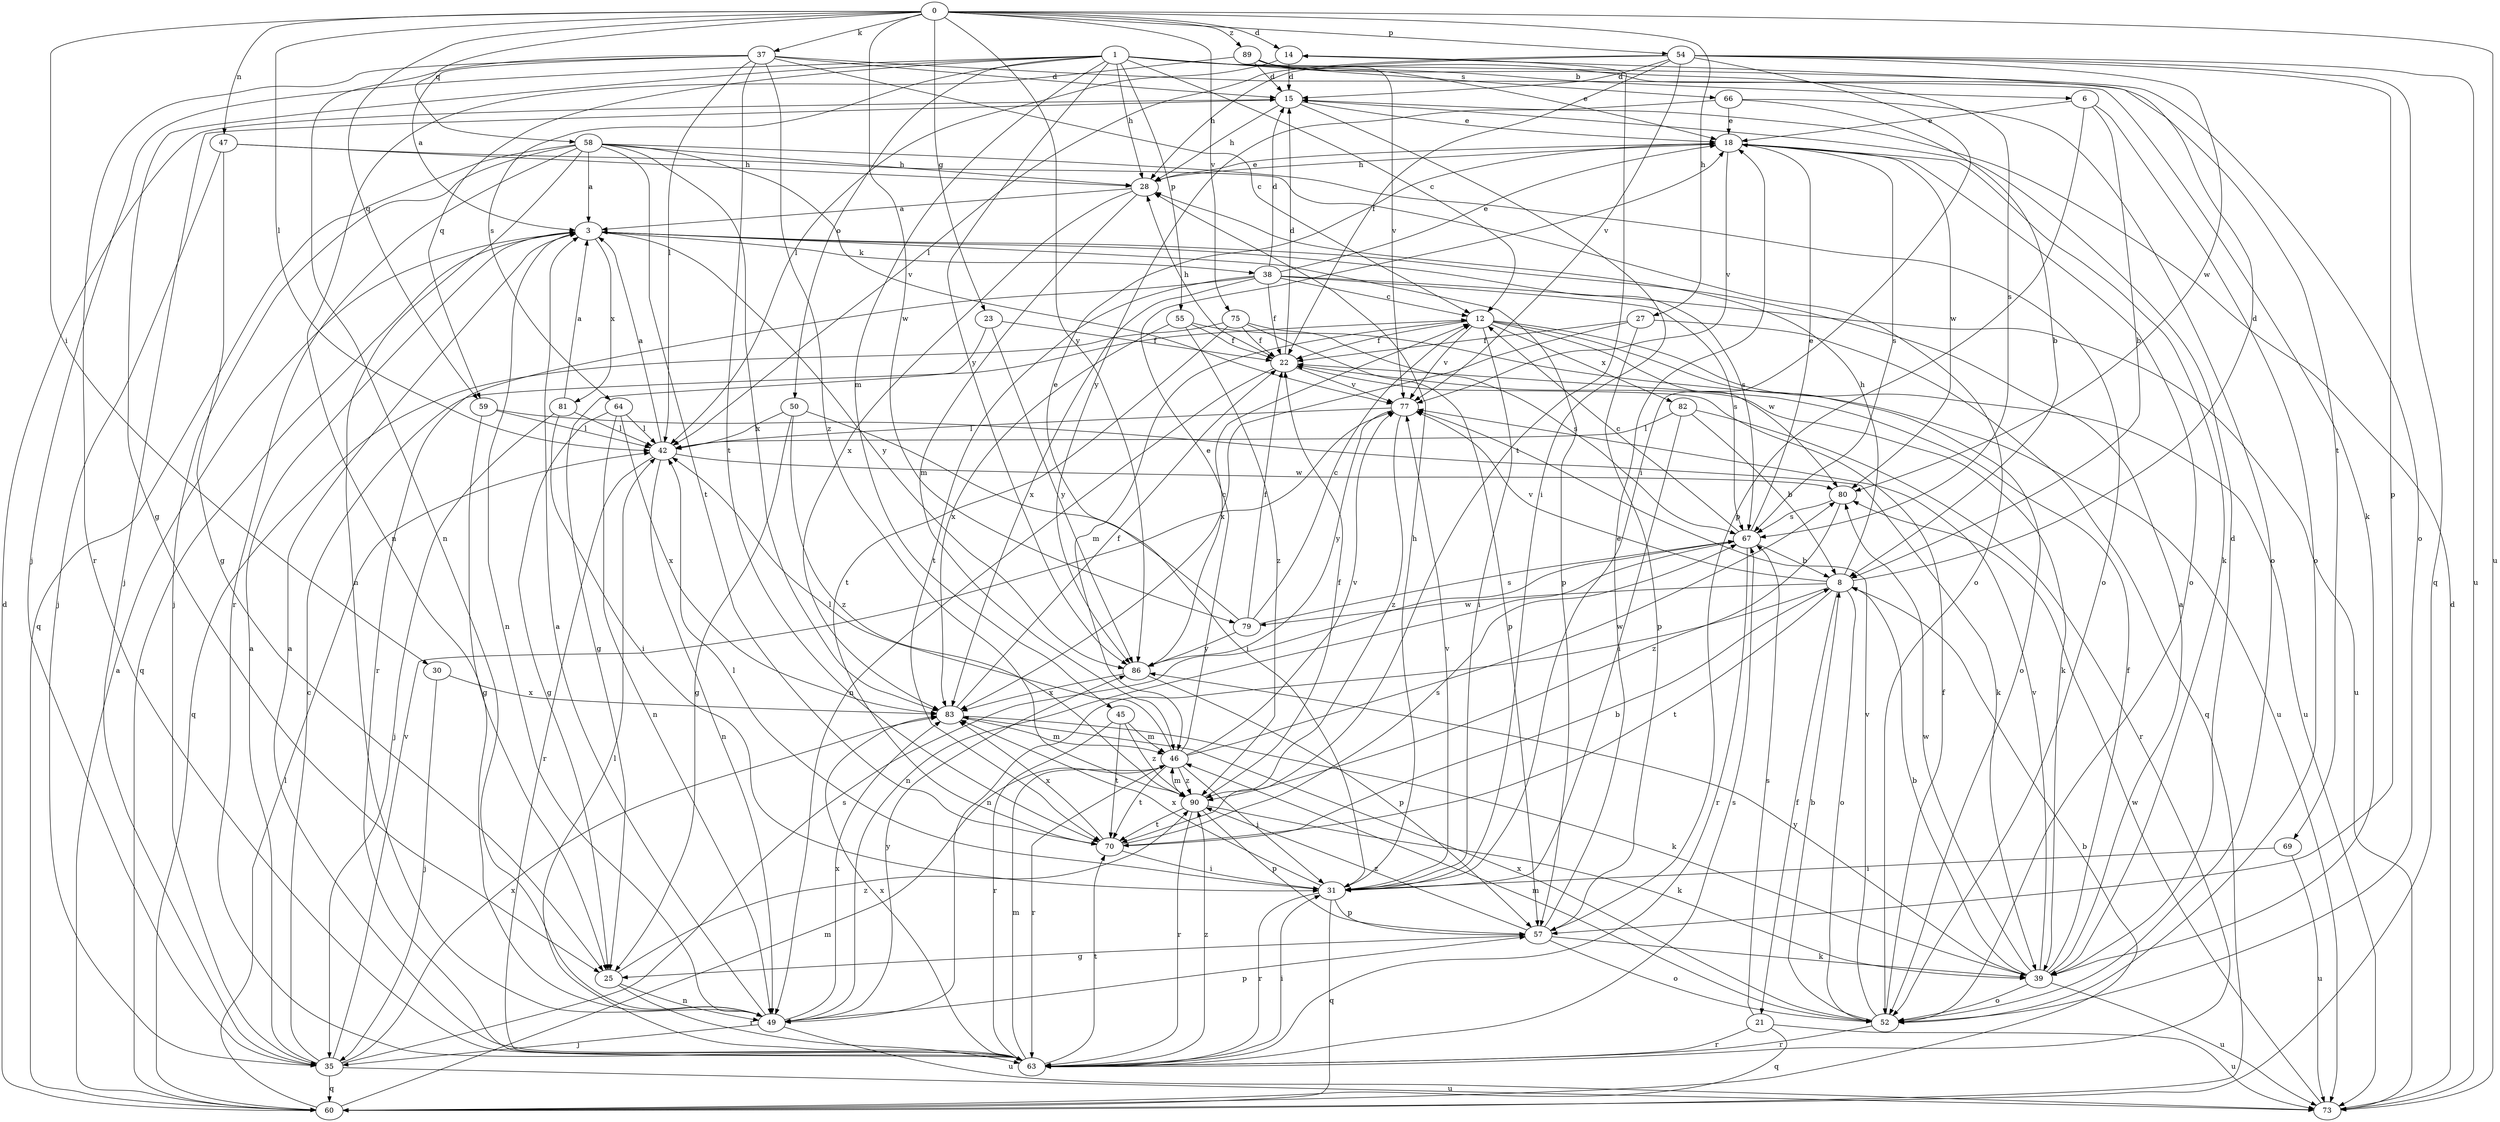 strict digraph  {
0;
1;
3;
6;
8;
12;
14;
15;
18;
21;
22;
23;
25;
27;
28;
30;
31;
35;
37;
38;
39;
42;
45;
46;
47;
49;
50;
52;
54;
55;
57;
58;
59;
60;
63;
64;
66;
67;
69;
70;
73;
75;
77;
79;
80;
81;
82;
83;
86;
89;
90;
0 -> 14  [label=d];
0 -> 23  [label=g];
0 -> 27  [label=h];
0 -> 30  [label=i];
0 -> 37  [label=k];
0 -> 42  [label=l];
0 -> 47  [label=n];
0 -> 54  [label=p];
0 -> 58  [label=q];
0 -> 59  [label=q];
0 -> 73  [label=u];
0 -> 75  [label=v];
0 -> 79  [label=w];
0 -> 86  [label=y];
0 -> 89  [label=z];
1 -> 6  [label=b];
1 -> 12  [label=c];
1 -> 25  [label=g];
1 -> 28  [label=h];
1 -> 35  [label=j];
1 -> 45  [label=m];
1 -> 50  [label=o];
1 -> 52  [label=o];
1 -> 55  [label=p];
1 -> 59  [label=q];
1 -> 64  [label=s];
1 -> 66  [label=s];
1 -> 69  [label=t];
1 -> 86  [label=y];
3 -> 38  [label=k];
3 -> 49  [label=n];
3 -> 57  [label=p];
3 -> 60  [label=q];
3 -> 67  [label=s];
3 -> 81  [label=x];
3 -> 86  [label=y];
6 -> 8  [label=b];
6 -> 18  [label=e];
6 -> 52  [label=o];
6 -> 57  [label=p];
8 -> 14  [label=d];
8 -> 21  [label=f];
8 -> 28  [label=h];
8 -> 49  [label=n];
8 -> 52  [label=o];
8 -> 70  [label=t];
8 -> 77  [label=v];
8 -> 79  [label=w];
12 -> 22  [label=f];
12 -> 31  [label=i];
12 -> 46  [label=m];
12 -> 52  [label=o];
12 -> 73  [label=u];
12 -> 77  [label=v];
12 -> 80  [label=w];
12 -> 82  [label=x];
14 -> 15  [label=d];
14 -> 42  [label=l];
14 -> 70  [label=t];
15 -> 18  [label=e];
15 -> 28  [label=h];
15 -> 31  [label=i];
15 -> 35  [label=j];
18 -> 28  [label=h];
18 -> 39  [label=k];
18 -> 52  [label=o];
18 -> 67  [label=s];
18 -> 77  [label=v];
18 -> 80  [label=w];
21 -> 60  [label=q];
21 -> 63  [label=r];
21 -> 67  [label=s];
21 -> 73  [label=u];
22 -> 15  [label=d];
22 -> 28  [label=h];
22 -> 39  [label=k];
22 -> 49  [label=n];
22 -> 77  [label=v];
23 -> 22  [label=f];
23 -> 25  [label=g];
23 -> 86  [label=y];
25 -> 49  [label=n];
25 -> 63  [label=r];
25 -> 90  [label=z];
27 -> 22  [label=f];
27 -> 57  [label=p];
27 -> 60  [label=q];
27 -> 83  [label=x];
28 -> 3  [label=a];
28 -> 18  [label=e];
28 -> 46  [label=m];
28 -> 83  [label=x];
30 -> 35  [label=j];
30 -> 83  [label=x];
31 -> 28  [label=h];
31 -> 42  [label=l];
31 -> 57  [label=p];
31 -> 60  [label=q];
31 -> 63  [label=r];
31 -> 77  [label=v];
31 -> 83  [label=x];
35 -> 3  [label=a];
35 -> 12  [label=c];
35 -> 60  [label=q];
35 -> 67  [label=s];
35 -> 73  [label=u];
35 -> 77  [label=v];
35 -> 83  [label=x];
37 -> 3  [label=a];
37 -> 12  [label=c];
37 -> 15  [label=d];
37 -> 39  [label=k];
37 -> 42  [label=l];
37 -> 49  [label=n];
37 -> 63  [label=r];
37 -> 70  [label=t];
37 -> 90  [label=z];
38 -> 12  [label=c];
38 -> 15  [label=d];
38 -> 18  [label=e];
38 -> 22  [label=f];
38 -> 63  [label=r];
38 -> 67  [label=s];
38 -> 70  [label=t];
38 -> 73  [label=u];
38 -> 83  [label=x];
39 -> 3  [label=a];
39 -> 8  [label=b];
39 -> 15  [label=d];
39 -> 22  [label=f];
39 -> 52  [label=o];
39 -> 73  [label=u];
39 -> 77  [label=v];
39 -> 80  [label=w];
39 -> 86  [label=y];
42 -> 3  [label=a];
42 -> 49  [label=n];
42 -> 63  [label=r];
42 -> 80  [label=w];
45 -> 46  [label=m];
45 -> 63  [label=r];
45 -> 70  [label=t];
45 -> 90  [label=z];
46 -> 18  [label=e];
46 -> 31  [label=i];
46 -> 42  [label=l];
46 -> 63  [label=r];
46 -> 70  [label=t];
46 -> 77  [label=v];
46 -> 80  [label=w];
46 -> 90  [label=z];
47 -> 25  [label=g];
47 -> 28  [label=h];
47 -> 35  [label=j];
47 -> 52  [label=o];
49 -> 3  [label=a];
49 -> 35  [label=j];
49 -> 57  [label=p];
49 -> 73  [label=u];
49 -> 83  [label=x];
49 -> 86  [label=y];
50 -> 25  [label=g];
50 -> 31  [label=i];
50 -> 42  [label=l];
50 -> 90  [label=z];
52 -> 8  [label=b];
52 -> 22  [label=f];
52 -> 46  [label=m];
52 -> 63  [label=r];
52 -> 77  [label=v];
52 -> 83  [label=x];
54 -> 15  [label=d];
54 -> 22  [label=f];
54 -> 28  [label=h];
54 -> 31  [label=i];
54 -> 42  [label=l];
54 -> 57  [label=p];
54 -> 60  [label=q];
54 -> 73  [label=u];
54 -> 77  [label=v];
54 -> 80  [label=w];
55 -> 22  [label=f];
55 -> 73  [label=u];
55 -> 83  [label=x];
55 -> 90  [label=z];
57 -> 18  [label=e];
57 -> 25  [label=g];
57 -> 39  [label=k];
57 -> 52  [label=o];
57 -> 90  [label=z];
58 -> 3  [label=a];
58 -> 28  [label=h];
58 -> 35  [label=j];
58 -> 49  [label=n];
58 -> 52  [label=o];
58 -> 60  [label=q];
58 -> 63  [label=r];
58 -> 70  [label=t];
58 -> 77  [label=v];
58 -> 83  [label=x];
59 -> 25  [label=g];
59 -> 39  [label=k];
59 -> 42  [label=l];
60 -> 3  [label=a];
60 -> 8  [label=b];
60 -> 15  [label=d];
60 -> 42  [label=l];
60 -> 46  [label=m];
63 -> 3  [label=a];
63 -> 31  [label=i];
63 -> 42  [label=l];
63 -> 46  [label=m];
63 -> 67  [label=s];
63 -> 70  [label=t];
63 -> 83  [label=x];
63 -> 90  [label=z];
64 -> 25  [label=g];
64 -> 42  [label=l];
64 -> 49  [label=n];
64 -> 83  [label=x];
66 -> 8  [label=b];
66 -> 18  [label=e];
66 -> 52  [label=o];
66 -> 86  [label=y];
67 -> 8  [label=b];
67 -> 12  [label=c];
67 -> 18  [label=e];
67 -> 49  [label=n];
67 -> 63  [label=r];
69 -> 31  [label=i];
69 -> 73  [label=u];
70 -> 8  [label=b];
70 -> 31  [label=i];
70 -> 67  [label=s];
70 -> 83  [label=x];
73 -> 15  [label=d];
73 -> 80  [label=w];
75 -> 22  [label=f];
75 -> 57  [label=p];
75 -> 60  [label=q];
75 -> 67  [label=s];
75 -> 70  [label=t];
77 -> 42  [label=l];
77 -> 86  [label=y];
77 -> 90  [label=z];
79 -> 12  [label=c];
79 -> 18  [label=e];
79 -> 22  [label=f];
79 -> 67  [label=s];
79 -> 86  [label=y];
80 -> 67  [label=s];
80 -> 90  [label=z];
81 -> 3  [label=a];
81 -> 31  [label=i];
81 -> 35  [label=j];
81 -> 42  [label=l];
82 -> 8  [label=b];
82 -> 31  [label=i];
82 -> 42  [label=l];
82 -> 63  [label=r];
83 -> 22  [label=f];
83 -> 39  [label=k];
83 -> 46  [label=m];
86 -> 12  [label=c];
86 -> 57  [label=p];
86 -> 83  [label=x];
89 -> 15  [label=d];
89 -> 18  [label=e];
89 -> 49  [label=n];
89 -> 67  [label=s];
89 -> 77  [label=v];
90 -> 22  [label=f];
90 -> 39  [label=k];
90 -> 46  [label=m];
90 -> 57  [label=p];
90 -> 63  [label=r];
90 -> 70  [label=t];
}
